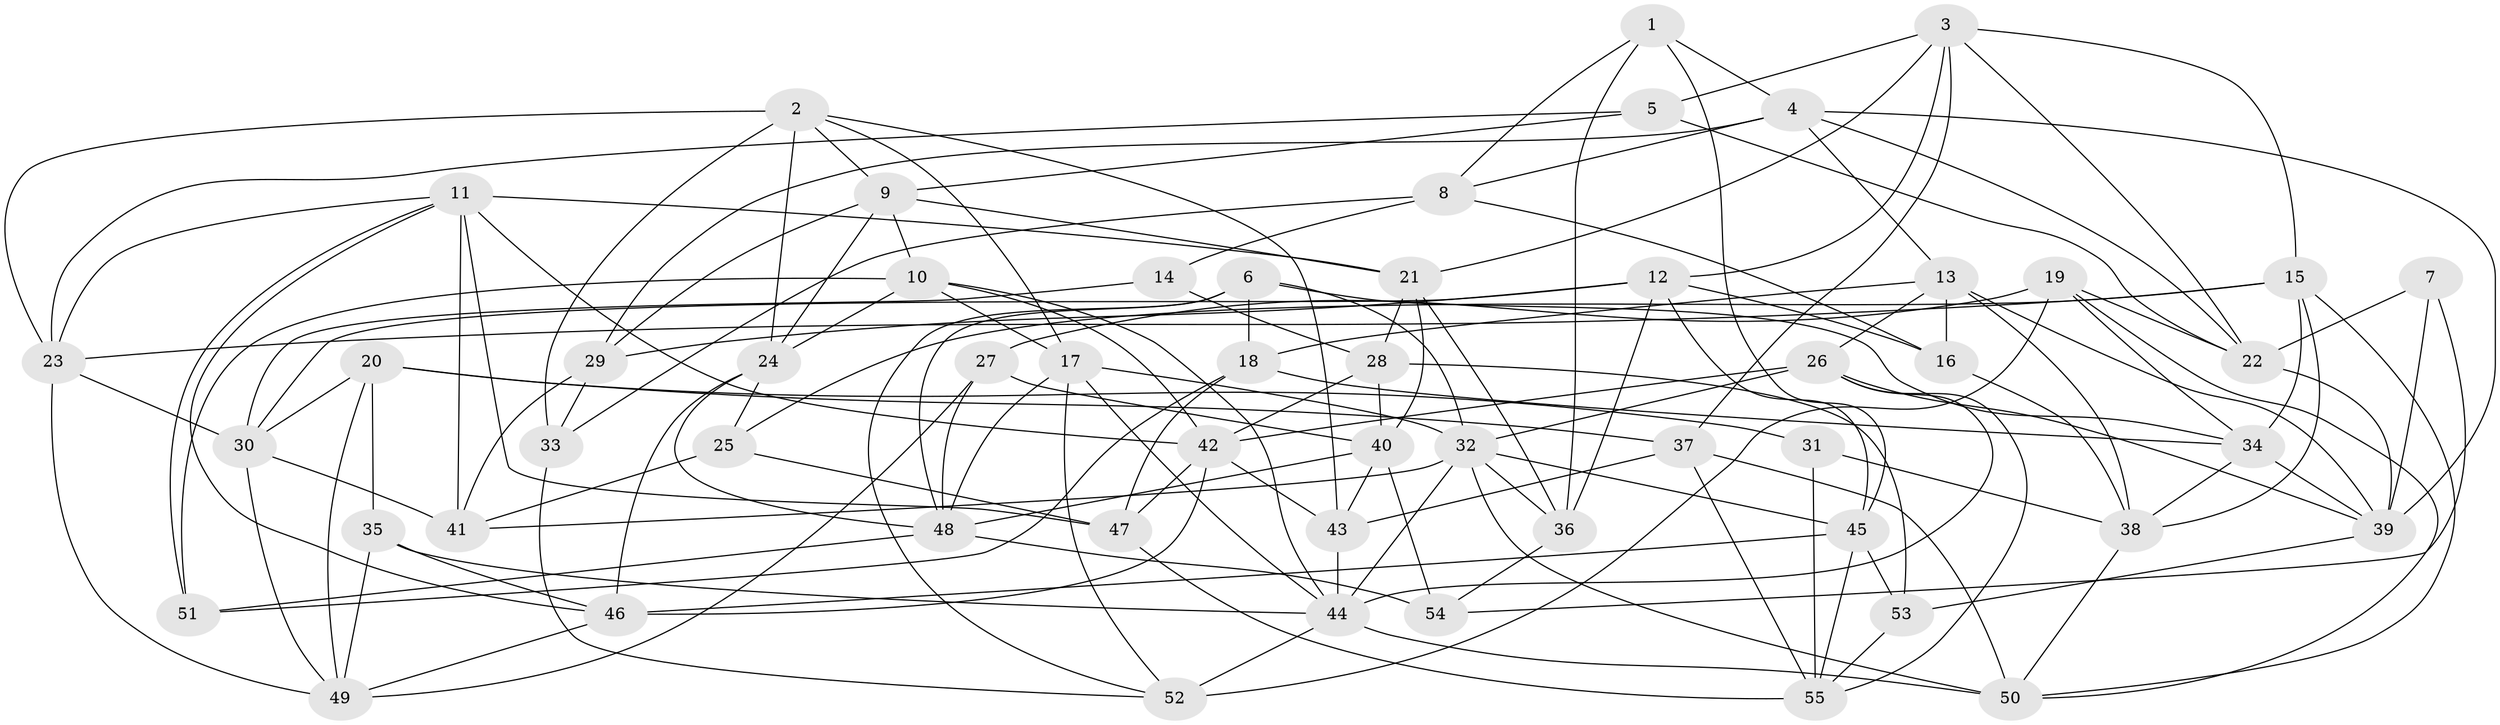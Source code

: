 // original degree distribution, {4: 1.0}
// Generated by graph-tools (version 1.1) at 2025/38/03/04/25 23:38:18]
// undirected, 55 vertices, 148 edges
graph export_dot {
  node [color=gray90,style=filled];
  1;
  2;
  3;
  4;
  5;
  6;
  7;
  8;
  9;
  10;
  11;
  12;
  13;
  14;
  15;
  16;
  17;
  18;
  19;
  20;
  21;
  22;
  23;
  24;
  25;
  26;
  27;
  28;
  29;
  30;
  31;
  32;
  33;
  34;
  35;
  36;
  37;
  38;
  39;
  40;
  41;
  42;
  43;
  44;
  45;
  46;
  47;
  48;
  49;
  50;
  51;
  52;
  53;
  54;
  55;
  1 -- 4 [weight=1.0];
  1 -- 8 [weight=1.0];
  1 -- 36 [weight=1.0];
  1 -- 45 [weight=1.0];
  2 -- 9 [weight=1.0];
  2 -- 17 [weight=1.0];
  2 -- 23 [weight=1.0];
  2 -- 24 [weight=1.0];
  2 -- 33 [weight=1.0];
  2 -- 43 [weight=1.0];
  3 -- 5 [weight=1.0];
  3 -- 12 [weight=1.0];
  3 -- 15 [weight=1.0];
  3 -- 21 [weight=1.0];
  3 -- 22 [weight=1.0];
  3 -- 37 [weight=1.0];
  4 -- 8 [weight=1.0];
  4 -- 13 [weight=1.0];
  4 -- 22 [weight=1.0];
  4 -- 29 [weight=1.0];
  4 -- 39 [weight=1.0];
  5 -- 9 [weight=1.0];
  5 -- 22 [weight=1.0];
  5 -- 23 [weight=1.0];
  6 -- 18 [weight=2.0];
  6 -- 32 [weight=1.0];
  6 -- 34 [weight=1.0];
  6 -- 48 [weight=1.0];
  6 -- 52 [weight=1.0];
  7 -- 22 [weight=1.0];
  7 -- 39 [weight=2.0];
  7 -- 54 [weight=1.0];
  8 -- 14 [weight=2.0];
  8 -- 16 [weight=1.0];
  8 -- 33 [weight=1.0];
  9 -- 10 [weight=1.0];
  9 -- 21 [weight=1.0];
  9 -- 24 [weight=1.0];
  9 -- 29 [weight=1.0];
  10 -- 17 [weight=1.0];
  10 -- 24 [weight=1.0];
  10 -- 42 [weight=1.0];
  10 -- 44 [weight=1.0];
  10 -- 51 [weight=1.0];
  11 -- 21 [weight=1.0];
  11 -- 23 [weight=1.0];
  11 -- 41 [weight=1.0];
  11 -- 42 [weight=1.0];
  11 -- 46 [weight=1.0];
  11 -- 47 [weight=2.0];
  11 -- 51 [weight=1.0];
  12 -- 16 [weight=1.0];
  12 -- 29 [weight=1.0];
  12 -- 30 [weight=1.0];
  12 -- 36 [weight=1.0];
  12 -- 45 [weight=1.0];
  13 -- 16 [weight=1.0];
  13 -- 18 [weight=1.0];
  13 -- 26 [weight=1.0];
  13 -- 38 [weight=1.0];
  13 -- 39 [weight=1.0];
  14 -- 28 [weight=1.0];
  14 -- 30 [weight=1.0];
  15 -- 23 [weight=1.0];
  15 -- 25 [weight=1.0];
  15 -- 34 [weight=1.0];
  15 -- 38 [weight=1.0];
  15 -- 50 [weight=1.0];
  16 -- 38 [weight=1.0];
  17 -- 32 [weight=1.0];
  17 -- 44 [weight=1.0];
  17 -- 48 [weight=1.0];
  17 -- 52 [weight=1.0];
  18 -- 34 [weight=1.0];
  18 -- 47 [weight=1.0];
  18 -- 51 [weight=1.0];
  19 -- 22 [weight=1.0];
  19 -- 27 [weight=1.0];
  19 -- 34 [weight=1.0];
  19 -- 50 [weight=1.0];
  19 -- 52 [weight=2.0];
  20 -- 30 [weight=1.0];
  20 -- 31 [weight=2.0];
  20 -- 35 [weight=1.0];
  20 -- 37 [weight=1.0];
  20 -- 49 [weight=1.0];
  21 -- 28 [weight=1.0];
  21 -- 36 [weight=1.0];
  21 -- 40 [weight=1.0];
  22 -- 39 [weight=1.0];
  23 -- 30 [weight=1.0];
  23 -- 49 [weight=1.0];
  24 -- 25 [weight=1.0];
  24 -- 46 [weight=1.0];
  24 -- 48 [weight=1.0];
  25 -- 41 [weight=1.0];
  25 -- 47 [weight=1.0];
  26 -- 32 [weight=1.0];
  26 -- 39 [weight=1.0];
  26 -- 42 [weight=1.0];
  26 -- 44 [weight=1.0];
  26 -- 55 [weight=1.0];
  27 -- 40 [weight=1.0];
  27 -- 48 [weight=1.0];
  27 -- 49 [weight=1.0];
  28 -- 40 [weight=1.0];
  28 -- 42 [weight=2.0];
  28 -- 53 [weight=1.0];
  29 -- 33 [weight=1.0];
  29 -- 41 [weight=2.0];
  30 -- 41 [weight=1.0];
  30 -- 49 [weight=1.0];
  31 -- 38 [weight=1.0];
  31 -- 55 [weight=1.0];
  32 -- 36 [weight=1.0];
  32 -- 41 [weight=1.0];
  32 -- 44 [weight=1.0];
  32 -- 45 [weight=1.0];
  32 -- 50 [weight=1.0];
  33 -- 52 [weight=1.0];
  34 -- 38 [weight=1.0];
  34 -- 39 [weight=1.0];
  35 -- 44 [weight=1.0];
  35 -- 46 [weight=1.0];
  35 -- 49 [weight=1.0];
  36 -- 54 [weight=2.0];
  37 -- 43 [weight=1.0];
  37 -- 50 [weight=2.0];
  37 -- 55 [weight=1.0];
  38 -- 50 [weight=1.0];
  39 -- 53 [weight=1.0];
  40 -- 43 [weight=1.0];
  40 -- 48 [weight=1.0];
  40 -- 54 [weight=1.0];
  42 -- 43 [weight=1.0];
  42 -- 46 [weight=1.0];
  42 -- 47 [weight=1.0];
  43 -- 44 [weight=2.0];
  44 -- 50 [weight=2.0];
  44 -- 52 [weight=1.0];
  45 -- 46 [weight=1.0];
  45 -- 53 [weight=1.0];
  45 -- 55 [weight=1.0];
  46 -- 49 [weight=1.0];
  47 -- 55 [weight=1.0];
  48 -- 51 [weight=1.0];
  48 -- 54 [weight=2.0];
  53 -- 55 [weight=1.0];
}
